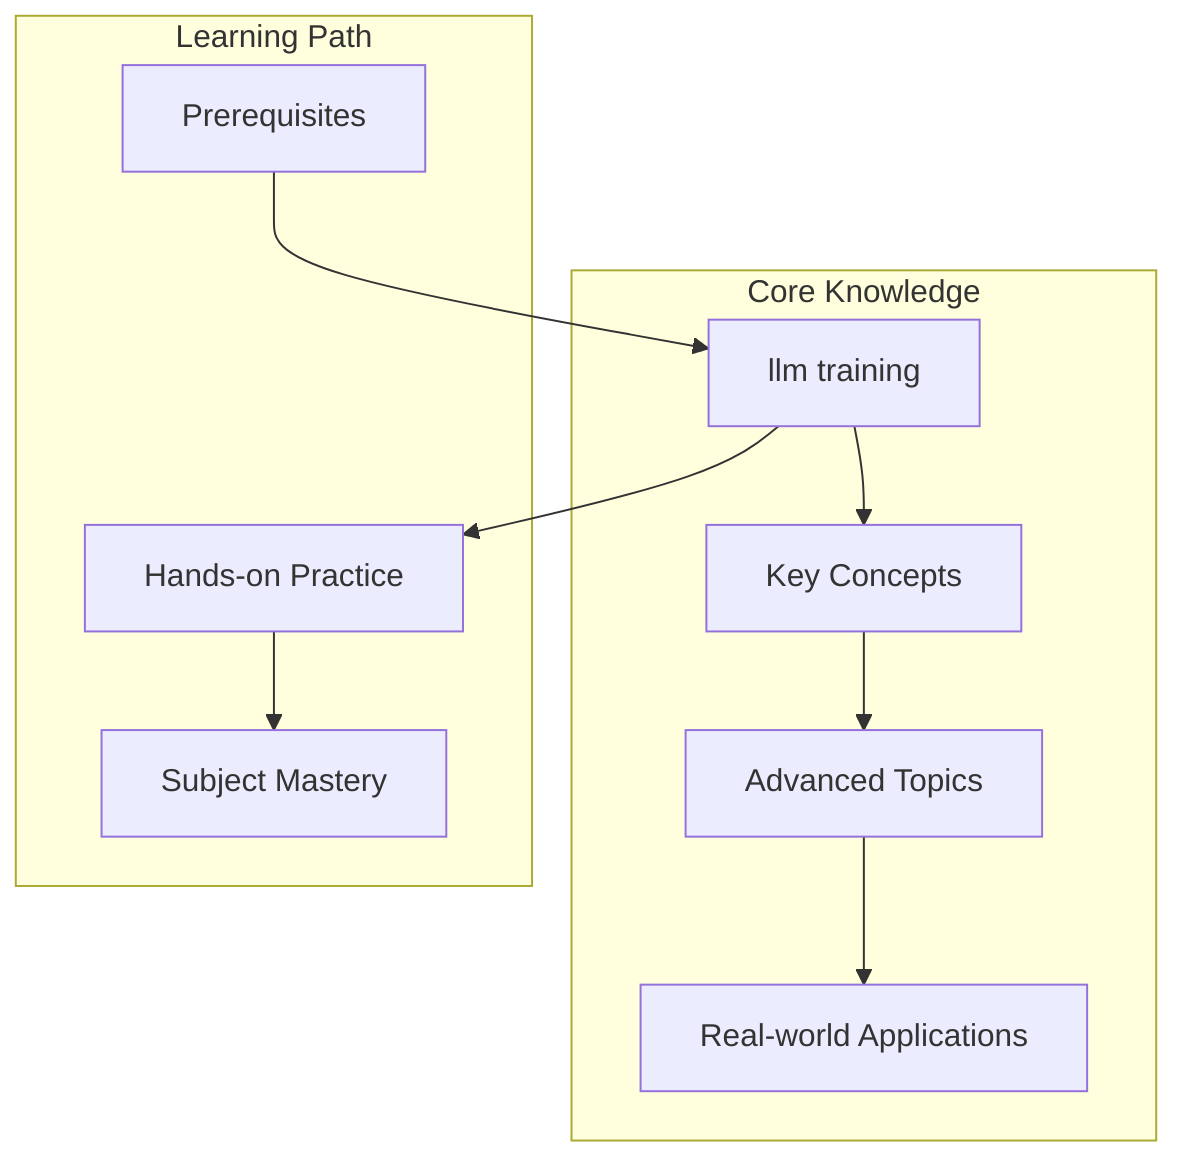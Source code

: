 graph TD
    subgraph "Core Knowledge"
        Topic["llm training"]
        Topic --> Concepts["Key Concepts"]
        Concepts --> Advanced["Advanced Topics"] 
        Advanced --> Applications["Real-world Applications"]
    end
    
    subgraph "Learning Path"
        Prerequisites["Prerequisites"]
        Prerequisites --> Topic
        Topic --> Practice["Hands-on Practice"]
        Practice --> Mastery["Subject Mastery"]
    end